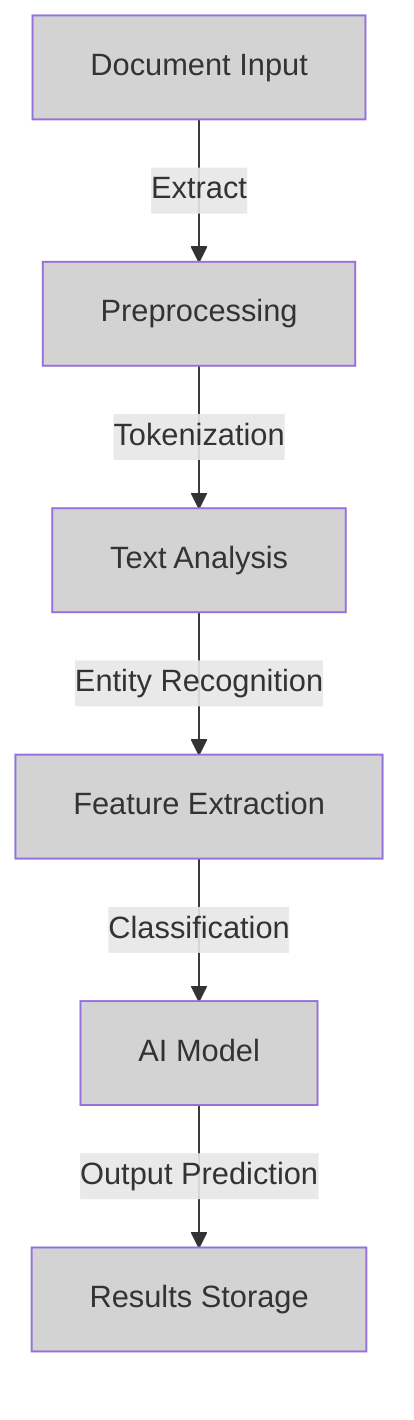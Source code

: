 flowchart TD
    A[Document Input]:::box -->|Extract| B[Preprocessing]:::box
    B -->|Tokenization| C[Text Analysis]:::box
    C -->|Entity Recognition| D[Feature Extraction]:::box
    D -->|Classification| E[AI Model]:::box
    E -->|Output Prediction| F[Results Storage]:::box

    classDef box fill:yellow;
    classDef background fill:lightgray;
    classDef arrow stroke:blue,stroke-width:2px;

    A:::box
    B:::box
    C:::box
    D:::box
    E:::box
    F:::box
    
    %% Add background color
    style A fill:lightgray
    style B fill:lightgray
    style C fill:lightgray
    style D fill:lightgray
    style E fill:lightgray
    style F fill:lightgray
